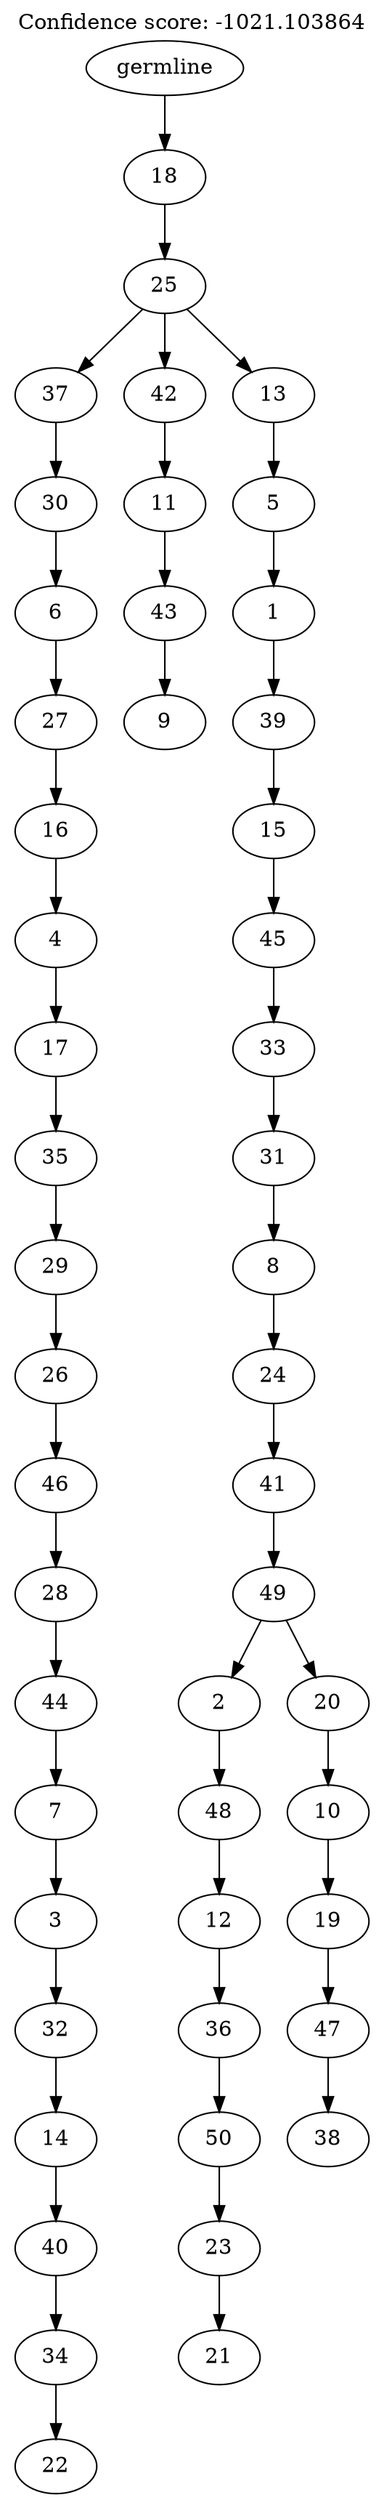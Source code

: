 digraph g {
	"49" -> "50";
	"50" [label="22"];
	"48" -> "49";
	"49" [label="34"];
	"47" -> "48";
	"48" [label="40"];
	"46" -> "47";
	"47" [label="14"];
	"45" -> "46";
	"46" [label="32"];
	"44" -> "45";
	"45" [label="3"];
	"43" -> "44";
	"44" [label="7"];
	"42" -> "43";
	"43" [label="44"];
	"41" -> "42";
	"42" [label="28"];
	"40" -> "41";
	"41" [label="46"];
	"39" -> "40";
	"40" [label="26"];
	"38" -> "39";
	"39" [label="29"];
	"37" -> "38";
	"38" [label="35"];
	"36" -> "37";
	"37" [label="17"];
	"35" -> "36";
	"36" [label="4"];
	"34" -> "35";
	"35" [label="16"];
	"33" -> "34";
	"34" [label="27"];
	"32" -> "33";
	"33" [label="6"];
	"31" -> "32";
	"32" [label="30"];
	"29" -> "30";
	"30" [label="9"];
	"28" -> "29";
	"29" [label="43"];
	"27" -> "28";
	"28" [label="11"];
	"25" -> "26";
	"26" [label="21"];
	"24" -> "25";
	"25" [label="23"];
	"23" -> "24";
	"24" [label="50"];
	"22" -> "23";
	"23" [label="36"];
	"21" -> "22";
	"22" [label="12"];
	"20" -> "21";
	"21" [label="48"];
	"18" -> "19";
	"19" [label="38"];
	"17" -> "18";
	"18" [label="47"];
	"16" -> "17";
	"17" [label="19"];
	"15" -> "16";
	"16" [label="10"];
	"14" -> "15";
	"15" [label="20"];
	"14" -> "20";
	"20" [label="2"];
	"13" -> "14";
	"14" [label="49"];
	"12" -> "13";
	"13" [label="41"];
	"11" -> "12";
	"12" [label="24"];
	"10" -> "11";
	"11" [label="8"];
	"9" -> "10";
	"10" [label="31"];
	"8" -> "9";
	"9" [label="33"];
	"7" -> "8";
	"8" [label="45"];
	"6" -> "7";
	"7" [label="15"];
	"5" -> "6";
	"6" [label="39"];
	"4" -> "5";
	"5" [label="1"];
	"3" -> "4";
	"4" [label="5"];
	"2" -> "3";
	"3" [label="13"];
	"2" -> "27";
	"27" [label="42"];
	"2" -> "31";
	"31" [label="37"];
	"1" -> "2";
	"2" [label="25"];
	"0" -> "1";
	"1" [label="18"];
	"0" [label="germline"];
	labelloc="t";
	label="Confidence score: -1021.103864";
}
